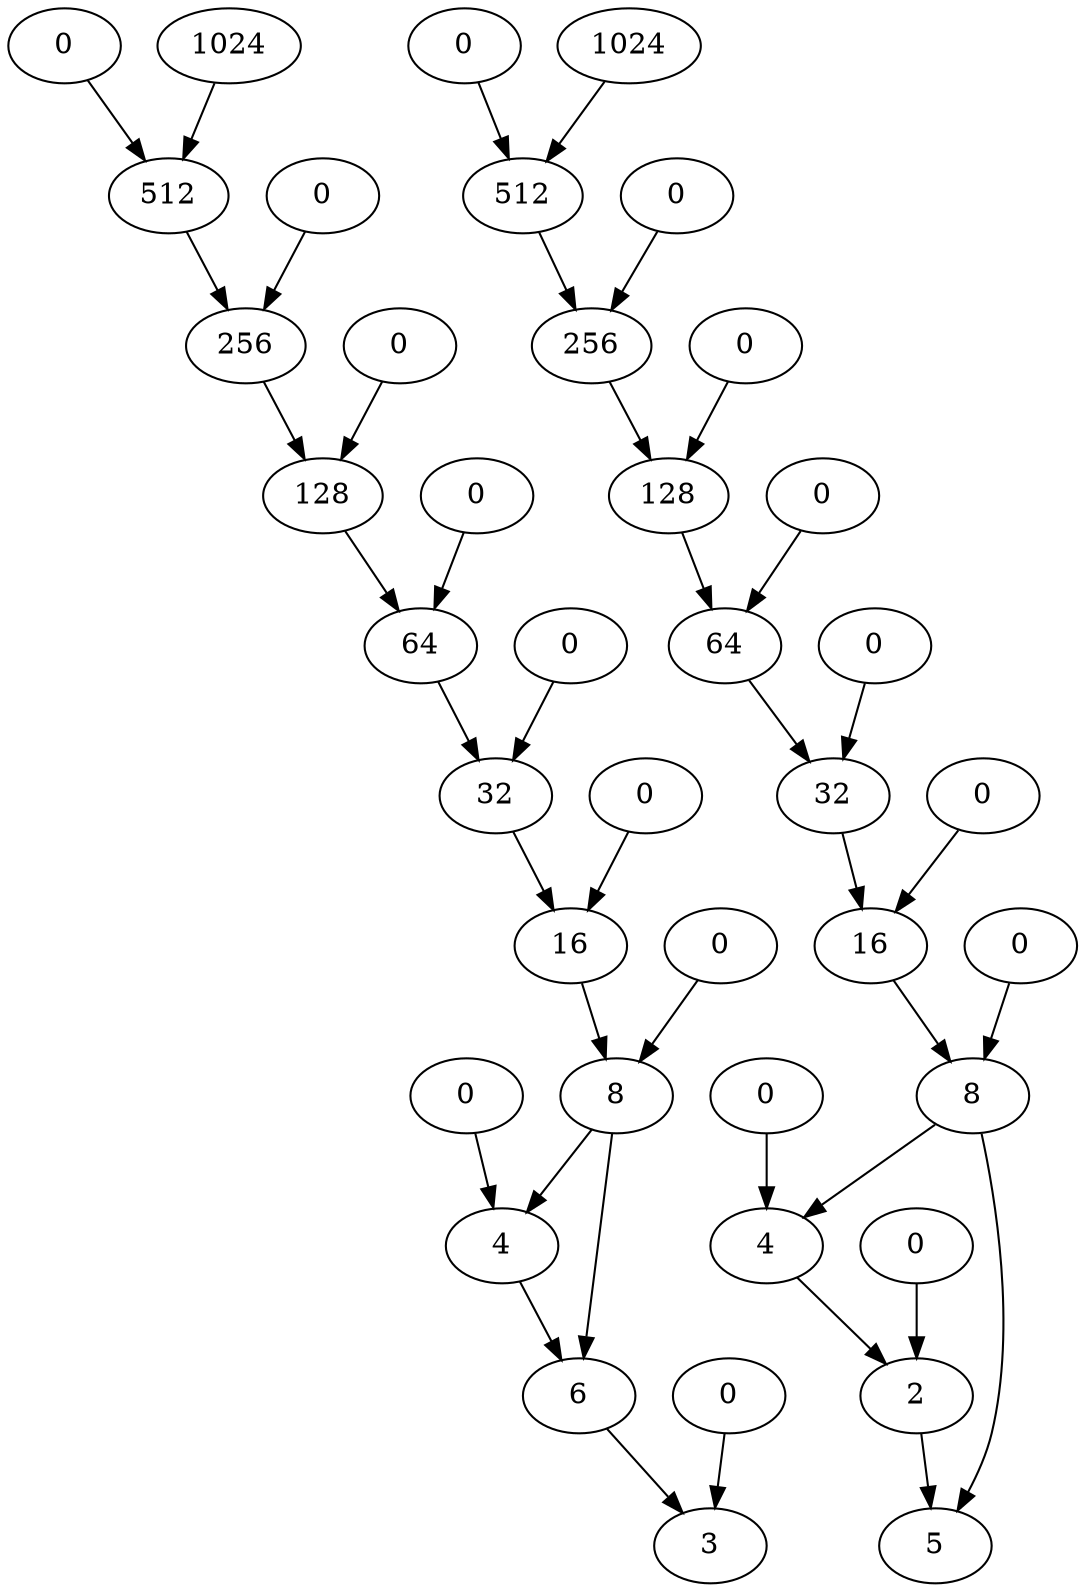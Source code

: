 digraph test{
n0[label = "0"];
n1[label = "1024"];
n2[label = "512"];
n0->n2;
n1->n2;
n3[label = "0"];
n4[label = "256"];
n3->n4;
n2->n4;
n5[label = "0"];
n6[label = "128"];
n5->n6;
n4->n6;
n7[label = "0"];
n8[label = "64"];
n7->n8;
n6->n8;
n9[label = "0"];
n10[label = "32"];
n9->n10;
n8->n10;
n11[label = "0"];
n12[label = "16"];
n11->n12;
n10->n12;
n13[label = "0"];
n14[label = "8"];
n13->n14;
n12->n14;
n15[label = "0"];
n16[label = "4"];
n15->n16;
n14->n16;
n17[label = "6"];
n14->n17;
n16->n17;
n18[label = "0"];
n19[label = "3"];
n18->n19;
n17->n19;
n20[label = "0"];
n21[label = "1024"];
n22[label = "512"];
n20->n22;
n21->n22;
n23[label = "0"];
n24[label = "256"];
n23->n24;
n22->n24;
n25[label = "0"];
n26[label = "128"];
n25->n26;
n24->n26;
n27[label = "0"];
n28[label = "64"];
n27->n28;
n26->n28;
n29[label = "0"];
n30[label = "32"];
n29->n30;
n28->n30;
n31[label = "0"];
n32[label = "16"];
n31->n32;
n30->n32;
n33[label = "0"];
n34[label = "8"];
n33->n34;
n32->n34;
n35[label = "0"];
n36[label = "4"];
n35->n36;
n34->n36;
n37[label = "0"];
n38[label = "2"];
n37->n38;
n36->n38;
n39[label = "5"];
n34->n39;
n38->n39;
}
